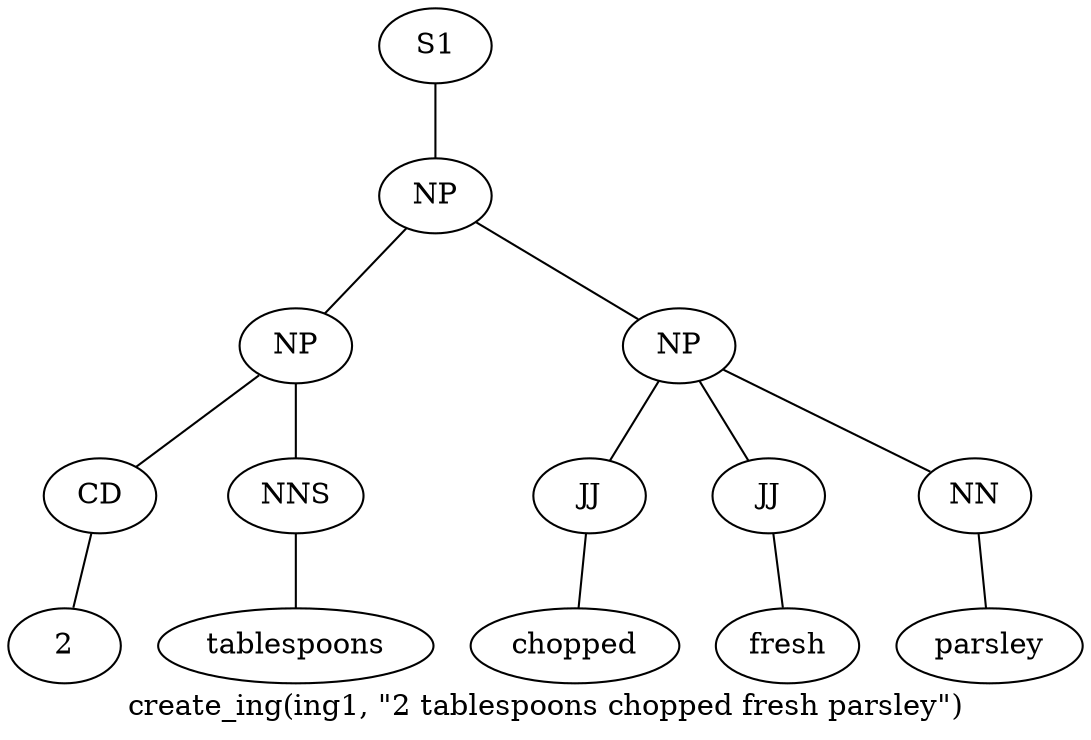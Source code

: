 graph SyntaxGraph {
	label = "create_ing(ing1, \"2 tablespoons chopped fresh parsley\")";
	Node0 [label="S1"];
	Node1 [label="NP"];
	Node2 [label="NP"];
	Node3 [label="CD"];
	Node4 [label="2"];
	Node5 [label="NNS"];
	Node6 [label="tablespoons"];
	Node7 [label="NP"];
	Node8 [label="JJ"];
	Node9 [label="chopped"];
	Node10 [label="JJ"];
	Node11 [label="fresh"];
	Node12 [label="NN"];
	Node13 [label="parsley"];

	Node0 -- Node1;
	Node1 -- Node2;
	Node1 -- Node7;
	Node2 -- Node3;
	Node2 -- Node5;
	Node3 -- Node4;
	Node5 -- Node6;
	Node7 -- Node8;
	Node7 -- Node10;
	Node7 -- Node12;
	Node8 -- Node9;
	Node10 -- Node11;
	Node12 -- Node13;
}